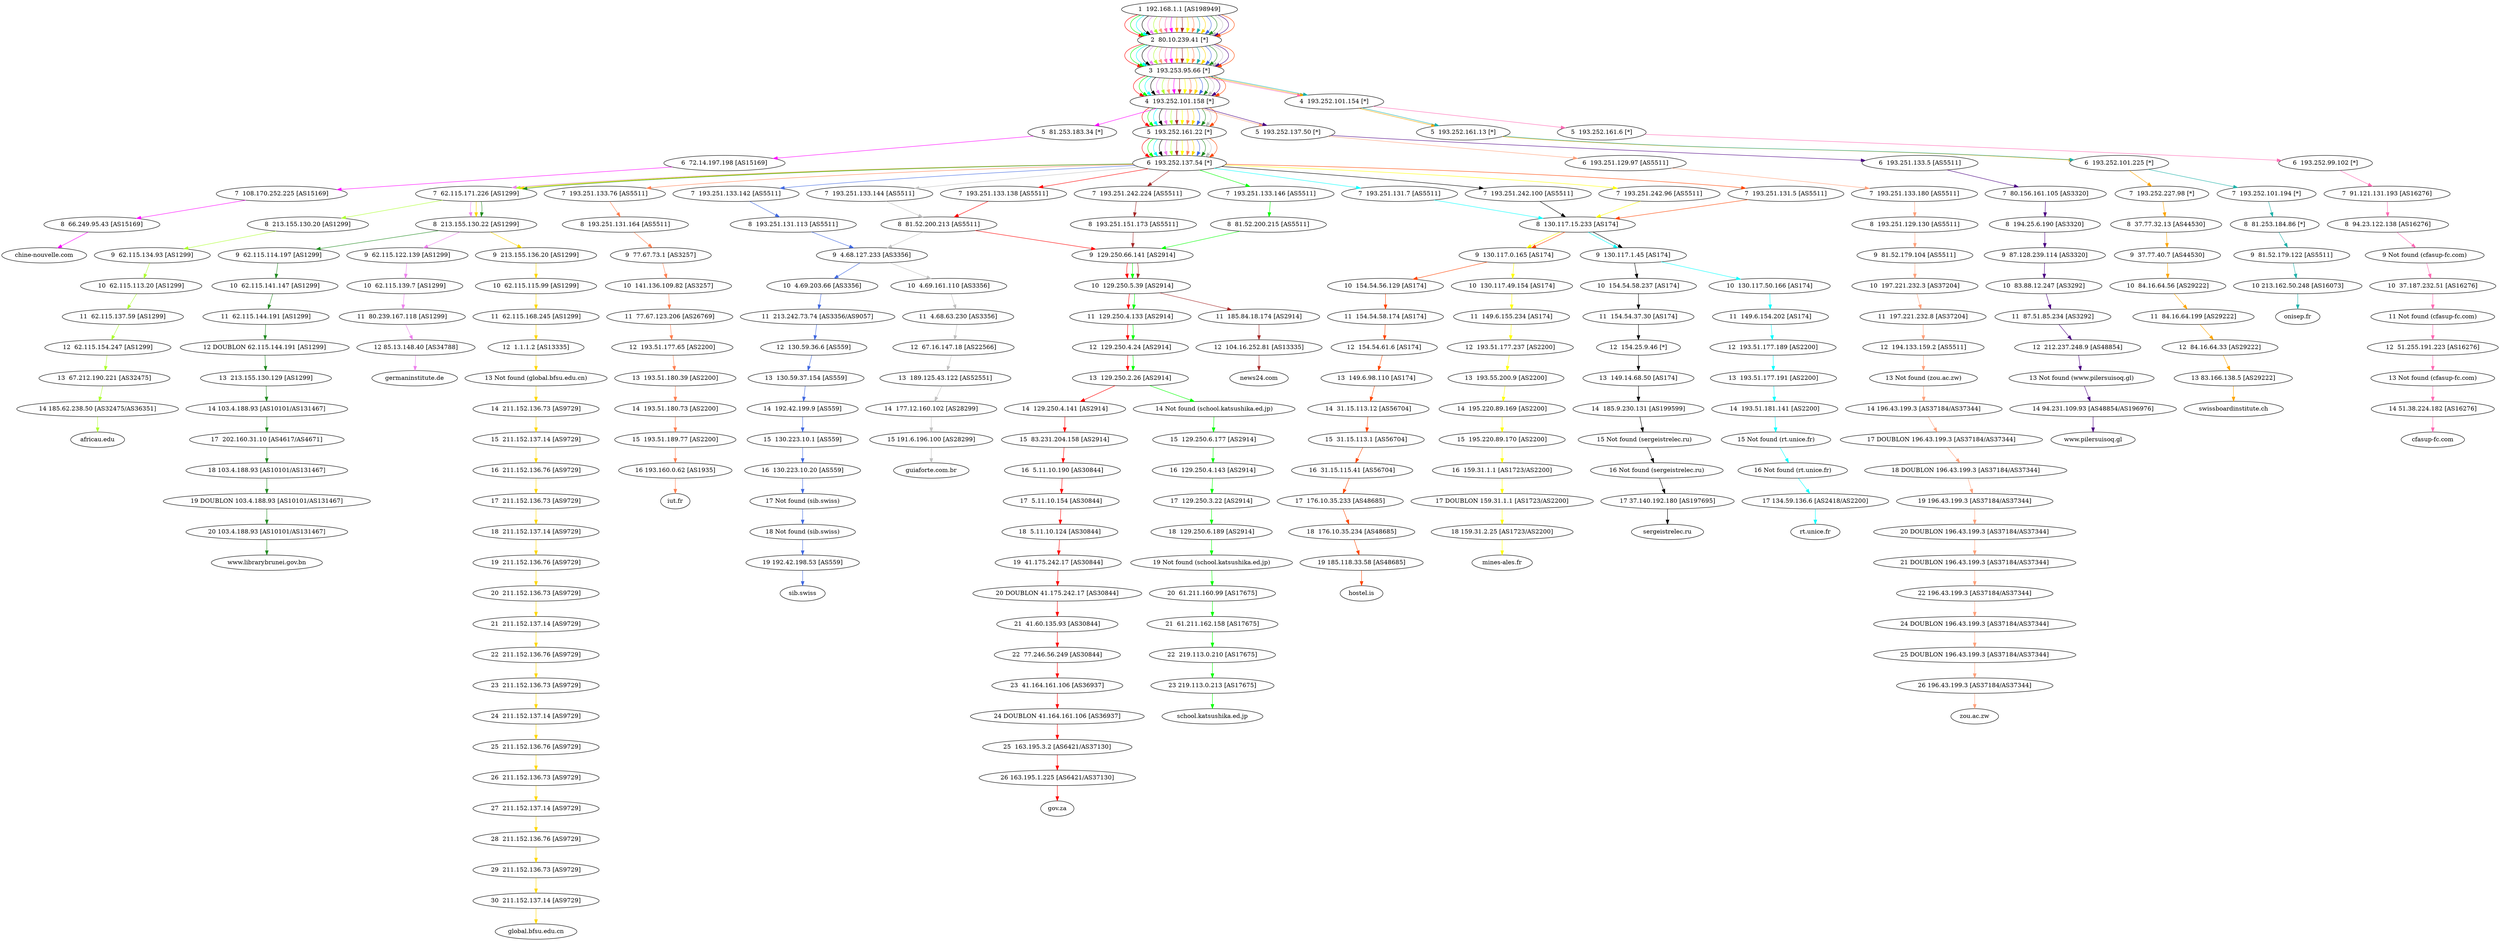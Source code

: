 digraph traceroute { 
"1  192.168.1.1 [AS198949]" -> "2  80.10.239.41 [*]" -> "3  193.253.95.66 [*]" -> "4  193.252.101.158 [*]" -> "5  193.252.161.22 [*]" -> "6  193.252.137.54 [*]" -> "7  193.251.133.138 [AS5511]" -> "8  81.52.200.213 [AS5511]" -> "9  129.250.66.141 [AS2914]" -> "10  129.250.5.39 [AS2914]" -> "11  129.250.4.133 [AS2914]" -> "12  129.250.4.24 [AS2914]" -> "13  129.250.2.26 [AS2914]" -> "14  129.250.4.141 [AS2914]" -> "15  83.231.204.158 [AS2914]" -> "16  5.11.10.190 [AS30844]" -> "17  5.11.10.154 [AS30844]" -> "18  5.11.10.124 [AS30844]" -> "19  41.175.242.17 [AS30844]" ->  "20 DOUBLON 41.175.242.17 [AS30844]" -> "21  41.60.135.93 [AS30844]" -> "22  77.246.56.249 [AS30844]" -> "23  41.164.161.106 [AS36937]" ->  "24 DOUBLON 41.164.161.106 [AS36937]" -> "25  163.195.3.2 [AS6421/AS37130]" -> "26 163.195.1.225 [AS6421/AS37130]" -> "gov.za" [shape=box,color=red];
"1  192.168.1.1 [AS198949]" -> "2  80.10.239.41 [*]" -> "3  193.253.95.66 [*]" -> "4  193.252.101.158 [*]" -> "5  193.252.161.22 [*]" -> "6  193.252.137.54 [*]" -> "7  193.251.133.146 [AS5511]" -> "8  81.52.200.215 [AS5511]" -> "9  129.250.66.141 [AS2914]" -> "10  129.250.5.39 [AS2914]" -> "11  129.250.4.133 [AS2914]" -> "12  129.250.4.24 [AS2914]" -> "13  129.250.2.26 [AS2914]"  -> "14 Not found (school.katsushika.ed.jp)"-> "15  129.250.6.177 [AS2914]" -> "16  129.250.4.143 [AS2914]" -> "17  129.250.3.22 [AS2914]" -> "18  129.250.6.189 [AS2914]"  -> "19 Not found (school.katsushika.ed.jp)"-> "20  61.211.160.99 [AS17675]" -> "21  61.211.162.158 [AS17675]" -> "22  219.113.0.210 [AS17675]" -> "23 219.113.0.213 [AS17675]" -> "school.katsushika.ed.jp" [shape=box,color=green];
"1  192.168.1.1 [AS198949]" -> "2  80.10.239.41 [*]" -> "3  193.253.95.66 [*]" -> "4  193.252.101.158 [*]" -> "5  193.252.161.22 [*]" -> "6  193.252.137.54 [*]" -> "7  193.251.131.7 [AS5511]" -> "8  130.117.15.233 [AS174]" -> "9  130.117.1.45 [AS174]" -> "10  130.117.50.166 [AS174]" -> "11  149.6.154.202 [AS174]" -> "12  193.51.177.189 [AS2200]" -> "13  193.51.177.191 [AS2200]" -> "14  193.51.181.141 [AS2200]"  -> "15 Not found (rt.unice.fr)" -> "16 Not found (rt.unice.fr)"-> "17 134.59.136.6 [AS2418/AS2200]" -> "rt.unice.fr" [shape=box,color=cyan];
"1  192.168.1.1 [AS198949]" -> "2  80.10.239.41 [*]" -> "3  193.253.95.66 [*]" -> "4  193.252.101.158 [*]" -> "5  193.252.161.22 [*]" -> "6  193.252.137.54 [*]" -> "7  193.251.242.100 [AS5511]" -> "8  130.117.15.233 [AS174]" -> "9  130.117.1.45 [AS174]" -> "10  154.54.58.237 [AS174]" -> "11  154.54.37.30 [AS174]" -> "12  154.25.9.46 [*]" -> "13  149.14.68.50 [AS174]" -> "14  185.9.230.131 [AS199599]"  -> "15 Not found (sergeistrelec.ru)" -> "16 Not found (sergeistrelec.ru)"-> "17 37.140.192.180 [AS197695]" -> "sergeistrelec.ru" [shape=box,color=black];
"1  192.168.1.1 [AS198949]" -> "2  80.10.239.41 [*]" -> "3  193.253.95.66 [*]" -> "4  193.252.101.158 [*]" -> "5  193.252.161.22 [*]" -> "6  193.252.137.54 [*]" -> "7  62.115.171.226 [AS1299]" -> "8  213.155.130.22 [AS1299]" -> "9  62.115.122.139 [AS1299]" -> "10  62.115.139.7 [AS1299]" -> "11  80.239.167.118 [AS1299]" -> "12 85.13.148.40 [AS34788]" -> "germaninstitute.de" [shape=box,color=violet];
"1  192.168.1.1 [AS198949]" -> "2  80.10.239.41 [*]" -> "3  193.253.95.66 [*]" -> "4  193.252.101.158 [*]" -> "5  193.252.161.22 [*]" -> "6  193.252.137.54 [*]" -> "7  62.115.171.226 [AS1299]" -> "8  213.155.130.20 [AS1299]" -> "9  62.115.134.93 [AS1299]" -> "10  62.115.113.20 [AS1299]" -> "11  62.115.137.59 [AS1299]" -> "12  62.115.154.247 [AS1299]" -> "13  67.212.190.221 [AS32475]" -> "14 185.62.238.50 [AS32475/AS36351]" -> "africau.edu" [shape=box,color=greenyellow];
"1  192.168.1.1 [AS198949]" -> "2  80.10.239.41 [*]" -> "3  193.253.95.66 [*]" -> "4  193.252.101.158 [*]" -> "5  193.252.137.50 [*]" -> "6  193.251.129.97 [AS5511]" -> "7  193.251.133.180 [AS5511]" -> "8  193.251.129.130 [AS5511]" -> "9  81.52.179.104 [AS5511]" -> "10  197.221.232.3 [AS37204]" -> "11  197.221.232.8 [AS37204]" -> "12  194.133.159.2 [AS5511]"  -> "13 Not found (zou.ac.zw)"-> "14 196.43.199.3 [AS37184/AS37344]" ->  "17 DOUBLON 196.43.199.3 [AS37184/AS37344]" ->  "18 DOUBLON 196.43.199.3 [AS37184/AS37344]" -> "19 196.43.199.3 [AS37184/AS37344]" ->  "20 DOUBLON 196.43.199.3 [AS37184/AS37344]" ->  "21 DOUBLON 196.43.199.3 [AS37184/AS37344]" -> "22 196.43.199.3 [AS37184/AS37344]" ->  "24 DOUBLON 196.43.199.3 [AS37184/AS37344]" ->  "25 DOUBLON 196.43.199.3 [AS37184/AS37344]" -> "26 196.43.199.3 [AS37184/AS37344]" -> "zou.ac.zw" [shape=box,color=lightsalmon];
"1  192.168.1.1 [AS198949]" -> "2  80.10.239.41 [*]" -> "3  193.253.95.66 [*]" -> "4  193.252.101.154 [*]" -> "5  193.252.161.6 [*]" -> "6  193.252.99.102 [*]" -> "7  91.121.131.193 [AS16276]" -> "8  94.23.122.138 [AS16276]"  -> "9 Not found (cfasup-fc.com)"-> "10  37.187.232.51 [AS16276]"  -> "11 Not found (cfasup-fc.com)"-> "12  51.255.191.223 [AS16276]"  -> "13 Not found (cfasup-fc.com)"-> "14 51.38.224.182 [AS16276]" -> "cfasup-fc.com" [shape=box,color=hotpink];
"1  192.168.1.1 [AS198949]" -> "2  80.10.239.41 [*]" -> "3  193.253.95.66 [*]" -> "4  193.252.101.158 [*]" -> "5  81.253.183.34 [*]" -> "6  72.14.197.198 [AS15169]" -> "7  108.170.252.225 [AS15169]" -> "8  66.249.95.43 [AS15169]" -> "chine-nouvelle.com" [shape=box,color=magenta];
"1  192.168.1.1 [AS198949]" -> "2  80.10.239.41 [*]" -> "3  193.253.95.66 [*]" -> "4  193.252.101.154 [*]" -> "5  193.252.161.13 [*]" -> "6  193.252.101.225 [*]" -> "7  193.252.227.98 [*]" -> "8  37.77.32.13 [AS44530]" -> "9  37.77.40.7 [AS44530]" -> "10  84.16.64.56 [AS29222]" -> "11  84.16.64.199 [AS29222]" -> "12  84.16.64.33 [AS29222]" -> "13 83.166.138.5 [AS29222]" -> "swissboardinstitute.ch" [shape=box,color=orange];
"1  192.168.1.1 [AS198949]" -> "2  80.10.239.41 [*]" -> "3  193.253.95.66 [*]" -> "4  193.252.101.158 [*]" -> "5  193.252.161.22 [*]" -> "6  193.252.137.54 [*]" -> "7  193.251.242.224 [AS5511]" -> "8  193.251.151.173 [AS5511]" -> "9  129.250.66.141 [AS2914]" -> "10  129.250.5.39 [AS2914]" -> "11  185.84.18.174 [AS2914]" -> "12  104.16.252.81 [AS13335]" -> "news24.com" [shape=box,color=brown];
"1  192.168.1.1 [AS198949]" -> "2  80.10.239.41 [*]" -> "3  193.253.95.66 [*]" -> "4  193.252.101.158 [*]" -> "5  193.252.161.22 [*]" -> "6  193.252.137.54 [*]" -> "7  193.251.242.96 [AS5511]" -> "8  130.117.15.233 [AS174]" -> "9  130.117.0.165 [AS174]" -> "10  130.117.49.154 [AS174]" -> "11  149.6.155.234 [AS174]" -> "12  193.51.177.237 [AS2200]" -> "13  193.55.200.9 [AS2200]" -> "14  195.220.89.169 [AS2200]" -> "15  195.220.89.170 [AS2200]" -> "16  159.31.1.1 [AS1723/AS2200]" ->  "17 DOUBLON 159.31.1.1 [AS1723/AS2200]" -> "18 159.31.2.25 [AS1723/AS2200]" -> "mines-ales.fr" [shape=box,color=yellow];
"1  192.168.1.1 [AS198949]" -> "2  80.10.239.41 [*]" -> "3  193.253.95.66 [*]" -> "4  193.252.101.158 [*]" -> "5  193.252.161.22 [*]" -> "6  193.252.137.54 [*]" -> "7  193.251.133.76 [AS5511]" -> "8  193.251.131.164 [AS5511]" -> "9  77.67.73.1 [AS3257]" -> "10  141.136.109.82 [AS3257]" -> "11  77.67.123.206 [AS26769]" -> "12  193.51.177.65 [AS2200]" -> "13  193.51.180.39 [AS2200]" -> "14  193.51.180.73 [AS2200]" -> "15  193.51.189.77 [AS2200]" -> "16 193.160.0.62 [AS1935]" -> "iut.fr" [shape=box,color=coral];
"1  192.168.1.1 [AS198949]" -> "2  80.10.239.41 [*]" -> "3  193.253.95.66 [*]" -> "4  193.252.101.154 [*]" -> "5  193.252.161.13 [*]" -> "6  193.252.101.225 [*]" -> "7  193.252.101.194 [*]" -> "8  81.253.184.86 [*]" -> "9  81.52.179.122 [AS5511]" -> "10 213.162.50.248 [AS16073]" -> "onisep.fr" [shape=box,color=lightseagreen];
"1  192.168.1.1 [AS198949]" -> "2  80.10.239.41 [*]" -> "3  193.253.95.66 [*]" -> "4  193.252.101.158 [*]" -> "5  193.252.161.22 [*]" -> "6  193.252.137.54 [*]" -> "7  62.115.171.226 [AS1299]" -> "8  213.155.130.22 [AS1299]" -> "9  213.155.136.20 [AS1299]" -> "10  62.115.115.99 [AS1299]" -> "11  62.115.168.245 [AS1299]" -> "12  1.1.1.2 [AS13335]"  -> "13 Not found (global.bfsu.edu.cn)"-> "14  211.152.136.73 [AS9729]" -> "15  211.152.137.14 [AS9729]" -> "16  211.152.136.76 [AS9729]" -> "17  211.152.136.73 [AS9729]" -> "18  211.152.137.14 [AS9729]" -> "19  211.152.136.76 [AS9729]" -> "20  211.152.136.73 [AS9729]" -> "21  211.152.137.14 [AS9729]" -> "22  211.152.136.76 [AS9729]" -> "23  211.152.136.73 [AS9729]" -> "24  211.152.137.14 [AS9729]" -> "25  211.152.136.76 [AS9729]" -> "26  211.152.136.73 [AS9729]" -> "27  211.152.137.14 [AS9729]" -> "28  211.152.136.76 [AS9729]" -> "29  211.152.136.73 [AS9729]" -> "30  211.152.137.14 [AS9729]" -> "global.bfsu.edu.cn" [shape=box,color=gold];
"1  192.168.1.1 [AS198949]" -> "2  80.10.239.41 [*]" -> "3  193.253.95.66 [*]" -> "4  193.252.101.158 [*]" -> "5  193.252.161.22 [*]" -> "6  193.252.137.54 [*]" -> "7  193.251.133.142 [AS5511]" -> "8  193.251.131.113 [AS5511]" -> "9  4.68.127.233 [AS3356]" -> "10  4.69.203.66 [AS3356]" -> "11  213.242.73.74 [AS3356/AS9057]" -> "12  130.59.36.6 [AS559]" -> "13  130.59.37.154 [AS559]" -> "14  192.42.199.9 [AS559]" -> "15  130.223.10.1 [AS559]" -> "16  130.223.10.20 [AS559]"  -> "17 Not found (sib.swiss)" -> "18 Not found (sib.swiss)"-> "19 192.42.198.53 [AS559]" -> "sib.swiss" [shape=box,color=royalblue];
"1  192.168.1.1 [AS198949]" -> "2  80.10.239.41 [*]" -> "3  193.253.95.66 [*]" -> "4  193.252.101.158 [*]" -> "5  193.252.161.22 [*]" -> "6  193.252.137.54 [*]" -> "7  62.115.171.226 [AS1299]" -> "8  213.155.130.22 [AS1299]" -> "9  62.115.114.197 [AS1299]" -> "10  62.115.141.147 [AS1299]" -> "11  62.115.144.191 [AS1299]" ->  "12 DOUBLON 62.115.144.191 [AS1299]" -> "13  213.155.130.129 [AS1299]" -> "14 103.4.188.93 [AS10101/AS131467]" -> "17  202.160.31.10 [AS4617/AS4671]" -> "18 103.4.188.93 [AS10101/AS131467]" ->  "19 DOUBLON 103.4.188.93 [AS10101/AS131467]" -> "20 103.4.188.93 [AS10101/AS131467]" -> "www.librarybrunei.gov.bn" [shape=box,color=forestgreen];
"1  192.168.1.1 [AS198949]" -> "2  80.10.239.41 [*]" -> "3  193.253.95.66 [*]" -> "4  193.252.101.158 [*]" -> "5  193.252.161.22 [*]" -> "6  193.252.137.54 [*]" -> "7  193.251.133.144 [AS5511]" -> "8  81.52.200.213 [AS5511]" -> "9  4.68.127.233 [AS3356]" -> "10  4.69.161.110 [AS3356]" -> "11  4.68.63.230 [AS3356]" -> "12  67.16.147.18 [AS22566]" -> "13  189.125.43.122 [AS52551]" -> "14  177.12.160.102 [AS28299]" -> "15 191.6.196.100 [AS28299]" -> "guiaforte.com.br" [shape=box,color=grey];
"1  192.168.1.1 [AS198949]" -> "2  80.10.239.41 [*]" -> "3  193.253.95.66 [*]" -> "4  193.252.101.158 [*]" -> "5  193.252.137.50 [*]" -> "6  193.251.133.5 [AS5511]" -> "7  80.156.161.105 [AS3320]" -> "8  194.25.6.190 [AS3320]" -> "9  87.128.239.114 [AS3320]" -> "10  83.88.12.247 [AS3292]" -> "11  87.51.85.234 [AS3292]" -> "12  212.237.248.9 [AS48854]"  -> "13 Not found (www.pilersuisoq.gl)"-> "14 94.231.109.93 [AS48854/AS196976]" -> "www.pilersuisoq.gl" [shape=box,color=indigo];
"1  192.168.1.1 [AS198949]" -> "2  80.10.239.41 [*]" -> "3  193.253.95.66 [*]" -> "4  193.252.101.158 [*]" -> "5  193.252.161.22 [*]" -> "6  193.252.137.54 [*]" -> "7  193.251.131.5 [AS5511]" -> "8  130.117.15.233 [AS174]" -> "9  130.117.0.165 [AS174]" -> "10  154.54.56.129 [AS174]" -> "11  154.54.58.174 [AS174]" -> "12  154.54.61.6 [AS174]" -> "13  149.6.98.110 [AS174]" -> "14  31.15.113.12 [AS56704]" -> "15  31.15.113.1 [AS56704]" -> "16  31.15.115.41 [AS56704]" -> "17  176.10.35.233 [AS48685]" -> "18  176.10.35.234 [AS48685]" -> "19 185.118.33.58 [AS48685]" -> "hostel.is" [shape=box,color=orangered];
}
